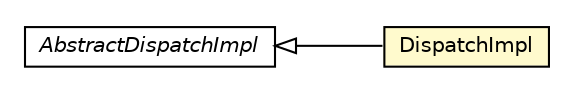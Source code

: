#!/usr/local/bin/dot
#
# Class diagram 
# Generated by UMLGraph version R5_6-24-gf6e263 (http://www.umlgraph.org/)
#

digraph G {
	edge [fontname="Helvetica",fontsize=10,labelfontname="Helvetica",labelfontsize=10];
	node [fontname="Helvetica",fontsize=10,shape=plaintext];
	nodesep=0.25;
	ranksep=0.5;
	rankdir=LR;
	// com.gwtplatform.dispatch.server.AbstractDispatchImpl
	c163880 [label=<<table title="com.gwtplatform.dispatch.server.AbstractDispatchImpl" border="0" cellborder="1" cellspacing="0" cellpadding="2" port="p" href="../AbstractDispatchImpl.html">
		<tr><td><table border="0" cellspacing="0" cellpadding="1">
<tr><td align="center" balign="center"><font face="Helvetica-Oblique"> AbstractDispatchImpl </font></td></tr>
		</table></td></tr>
		</table>>, URL="../AbstractDispatchImpl.html", fontname="Helvetica", fontcolor="black", fontsize=10.0];
	// com.gwtplatform.dispatch.server.guice.DispatchImpl
	c164119 [label=<<table title="com.gwtplatform.dispatch.server.guice.DispatchImpl" border="0" cellborder="1" cellspacing="0" cellpadding="2" port="p" bgcolor="lemonChiffon" href="./DispatchImpl.html">
		<tr><td><table border="0" cellspacing="0" cellpadding="1">
<tr><td align="center" balign="center"> DispatchImpl </td></tr>
		</table></td></tr>
		</table>>, URL="./DispatchImpl.html", fontname="Helvetica", fontcolor="black", fontsize=10.0];
	//com.gwtplatform.dispatch.server.guice.DispatchImpl extends com.gwtplatform.dispatch.server.AbstractDispatchImpl
	c163880:p -> c164119:p [dir=back,arrowtail=empty];
}

